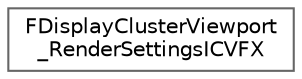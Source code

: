 digraph "Graphical Class Hierarchy"
{
 // INTERACTIVE_SVG=YES
 // LATEX_PDF_SIZE
  bgcolor="transparent";
  edge [fontname=Helvetica,fontsize=10,labelfontname=Helvetica,labelfontsize=10];
  node [fontname=Helvetica,fontsize=10,shape=box,height=0.2,width=0.4];
  rankdir="LR";
  Node0 [id="Node000000",label="FDisplayClusterViewport\l_RenderSettingsICVFX",height=0.2,width=0.4,color="grey40", fillcolor="white", style="filled",URL="$d5/dc8/classFDisplayClusterViewport__RenderSettingsICVFX.html",tooltip="ICVFX settings for viewport."];
}

